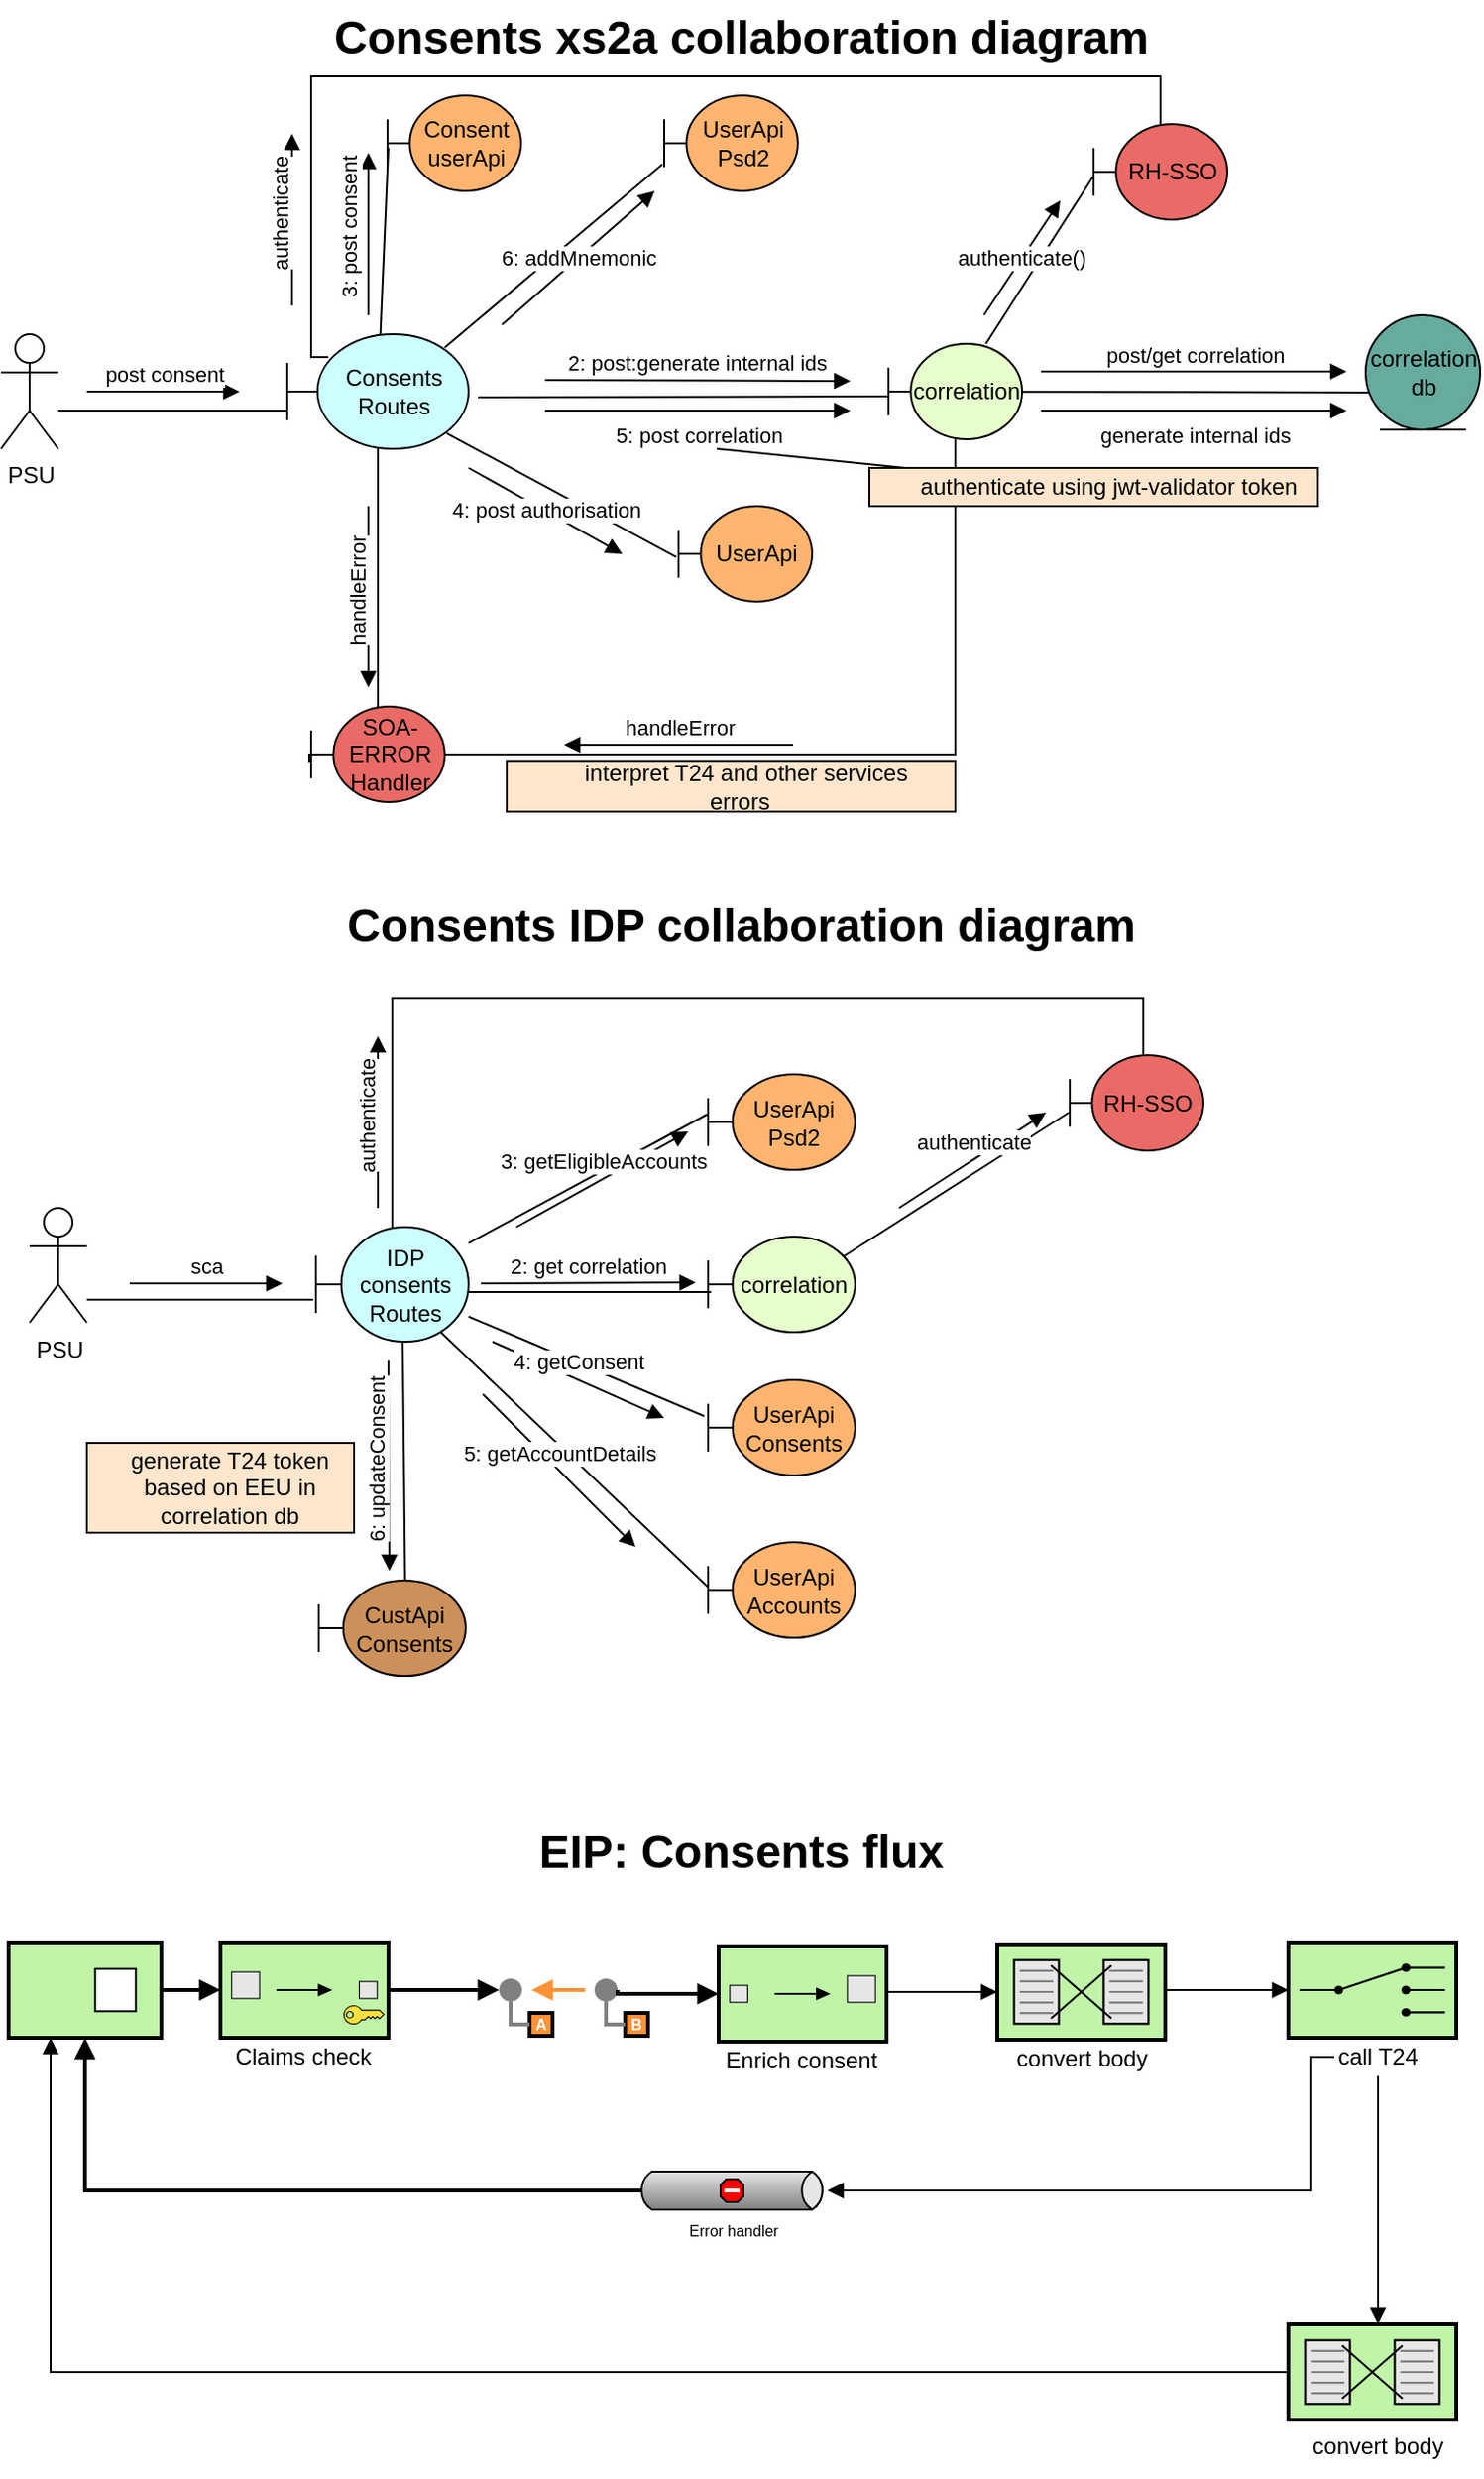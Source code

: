<mxfile version="10.8.0" type="github"><diagram id="684sX0XfvXuVuNEk2pF1" name="Page-1"><mxGraphModel dx="1120" dy="774" grid="1" gridSize="10" guides="1" tooltips="1" connect="1" arrows="1" fold="1" page="1" pageScale="1" pageWidth="850" pageHeight="1100" math="0" shadow="0"><root><mxCell id="0"/><mxCell id="1" parent="0"/><mxCell id="zUb0gYZI1_zbsveK4TQf-42" style="edgeStyle=orthogonalEdgeStyle;rounded=0;orthogonalLoop=1;jettySize=auto;html=1;strokeColor=#000000;endArrow=none;endFill=0;" parent="1" source="zUb0gYZI1_zbsveK4TQf-1" target="zUb0gYZI1_zbsveK4TQf-31" edge="1"><mxGeometry relative="1" as="geometry"><Array as="points"><mxPoint x="132.5" y="215"/><mxPoint x="132.5" y="215"/></Array></mxGeometry></mxCell><mxCell id="zUb0gYZI1_zbsveK4TQf-1" value="PSU&lt;br&gt;" style="shape=umlActor;verticalLabelPosition=bottom;labelBackgroundColor=#ffffff;verticalAlign=top;html=1;outlineConnect=0;" parent="1" vertex="1"><mxGeometry x="37.5" y="175" width="30" height="60" as="geometry"/></mxCell><mxCell id="b8tYHW4TBAF62dfe1MEC-2" style="rounded=0;orthogonalLoop=1;jettySize=auto;html=1;endArrow=none;endFill=0;entryX=0.007;entryY=0.55;entryDx=0;entryDy=0;entryPerimeter=0;" parent="1" source="zUb0gYZI1_zbsveK4TQf-31" target="b8tYHW4TBAF62dfe1MEC-7" edge="1"><mxGeometry relative="1" as="geometry"><mxPoint x="384.757" y="89.386" as="targetPoint"/></mxGeometry></mxCell><mxCell id="b8tYHW4TBAF62dfe1MEC-10" style="edgeStyle=none;rounded=0;orthogonalLoop=1;jettySize=auto;html=1;entryX=-0.017;entryY=0.533;entryDx=0;entryDy=0;entryPerimeter=0;shadow=0;endArrow=none;endFill=0;strokeColor=#000000;exitX=0.88;exitY=0.865;exitDx=0;exitDy=0;exitPerimeter=0;" parent="1" source="zUb0gYZI1_zbsveK4TQf-31" target="b8tYHW4TBAF62dfe1MEC-9" edge="1"><mxGeometry relative="1" as="geometry"/></mxCell><mxCell id="b8tYHW4TBAF62dfe1MEC-13" style="edgeStyle=none;rounded=0;orthogonalLoop=1;jettySize=auto;html=1;entryX=-0.005;entryY=0.55;entryDx=0;entryDy=0;entryPerimeter=0;shadow=0;endArrow=none;endFill=0;strokeColor=#000000;" parent="1" target="b8tYHW4TBAF62dfe1MEC-12" edge="1"><mxGeometry relative="1" as="geometry"><mxPoint x="287.5" y="208" as="sourcePoint"/></mxGeometry></mxCell><mxCell id="7kEMaKD0HGbQx_u22iSO-6" style="edgeStyle=orthogonalEdgeStyle;rounded=0;orthogonalLoop=1;jettySize=auto;html=1;endArrow=none;endFill=0;" edge="1" parent="1" source="zUb0gYZI1_zbsveK4TQf-31" target="7kEMaKD0HGbQx_u22iSO-5"><mxGeometry relative="1" as="geometry"/></mxCell><mxCell id="7kEMaKD0HGbQx_u22iSO-46" style="edgeStyle=none;rounded=0;orthogonalLoop=1;jettySize=auto;html=1;entryX=-0.014;entryY=0.72;entryDx=0;entryDy=0;entryPerimeter=0;endArrow=none;endFill=0;exitX=0.868;exitY=0.117;exitDx=0;exitDy=0;exitPerimeter=0;" edge="1" parent="1" source="zUb0gYZI1_zbsveK4TQf-31" target="7kEMaKD0HGbQx_u22iSO-45"><mxGeometry relative="1" as="geometry"/></mxCell><mxCell id="7kEMaKD0HGbQx_u22iSO-49" style="edgeStyle=orthogonalEdgeStyle;rounded=0;orthogonalLoop=1;jettySize=auto;html=1;endArrow=none;endFill=0;exitX=0.226;exitY=0.2;exitDx=0;exitDy=0;exitPerimeter=0;" edge="1" parent="1" source="zUb0gYZI1_zbsveK4TQf-31" target="b8tYHW4TBAF62dfe1MEC-29"><mxGeometry relative="1" as="geometry"><Array as="points"><mxPoint x="200" y="187"/><mxPoint x="200" y="40"/><mxPoint x="645" y="40"/></Array></mxGeometry></mxCell><mxCell id="zUb0gYZI1_zbsveK4TQf-31" value="Consents&lt;br&gt;Routes&lt;br&gt;" style="shape=umlBoundary;whiteSpace=wrap;html=1;fillColor=#CCFFFF;" parent="1" vertex="1"><mxGeometry x="187.5" y="175" width="95" height="60" as="geometry"/></mxCell><mxCell id="zUb0gYZI1_zbsveK4TQf-38" value="post consent&lt;br&gt;" style="html=1;verticalAlign=bottom;endArrow=block;" parent="1" edge="1"><mxGeometry width="80" relative="1" as="geometry"><mxPoint x="82.5" y="205" as="sourcePoint"/><mxPoint x="162.5" y="205" as="targetPoint"/></mxGeometry></mxCell><mxCell id="b8tYHW4TBAF62dfe1MEC-5" value="3: post consent&lt;br&gt;" style="verticalAlign=middle;endArrow=block;shadow=0;strokeColor=#000000;labelBorderColor=none;html=1;horizontal=0;fontStyle=0" parent="1" edge="1"><mxGeometry x="0.077" y="10" width="80" relative="1" as="geometry"><mxPoint x="230" y="165" as="sourcePoint"/><mxPoint x="230" y="80" as="targetPoint"/><mxPoint as="offset"/></mxGeometry></mxCell><mxCell id="b8tYHW4TBAF62dfe1MEC-7" value="Consent userApi&lt;br&gt;" style="shape=umlBoundary;whiteSpace=wrap;html=1;fillColor=#FFB570;" parent="1" vertex="1"><mxGeometry x="240" y="50" width="70" height="50" as="geometry"/></mxCell><mxCell id="b8tYHW4TBAF62dfe1MEC-9" value="UserApi&lt;br&gt;" style="shape=umlBoundary;whiteSpace=wrap;html=1;fillColor=#FFB570;" parent="1" vertex="1"><mxGeometry x="392.5" y="265" width="70" height="50" as="geometry"/></mxCell><mxCell id="b8tYHW4TBAF62dfe1MEC-11" value="4: post authorisation&lt;br&gt;" style="verticalAlign=middle;endArrow=block;shadow=0;strokeColor=#000000;labelBorderColor=none;html=1;horizontal=1;fontStyle=0" parent="1" edge="1"><mxGeometry width="80" relative="1" as="geometry"><mxPoint x="282.5" y="245" as="sourcePoint"/><mxPoint x="363" y="290" as="targetPoint"/><mxPoint as="offset"/></mxGeometry></mxCell><mxCell id="b8tYHW4TBAF62dfe1MEC-30" style="edgeStyle=none;rounded=0;orthogonalLoop=1;jettySize=auto;html=1;entryX=-0.005;entryY=0.55;entryDx=0;entryDy=0;entryPerimeter=0;shadow=0;endArrow=none;endFill=0;strokeColor=#000000;" parent="1" source="b8tYHW4TBAF62dfe1MEC-12" target="b8tYHW4TBAF62dfe1MEC-29" edge="1"><mxGeometry relative="1" as="geometry"/></mxCell><mxCell id="b8tYHW4TBAF62dfe1MEC-35" style="edgeStyle=none;rounded=0;orthogonalLoop=1;jettySize=auto;html=1;entryX=0.026;entryY=0.674;entryDx=0;entryDy=0;entryPerimeter=0;shadow=0;endArrow=none;endFill=0;strokeColor=#000000;" parent="1" source="b8tYHW4TBAF62dfe1MEC-12" target="b8tYHW4TBAF62dfe1MEC-32" edge="1"><mxGeometry relative="1" as="geometry"/></mxCell><mxCell id="7kEMaKD0HGbQx_u22iSO-7" style="edgeStyle=orthogonalEdgeStyle;rounded=0;orthogonalLoop=1;jettySize=auto;html=1;endArrow=none;endFill=0;entryX=-0.014;entryY=0.58;entryDx=0;entryDy=0;entryPerimeter=0;" edge="1" parent="1" source="b8tYHW4TBAF62dfe1MEC-12" target="7kEMaKD0HGbQx_u22iSO-5"><mxGeometry relative="1" as="geometry"><mxPoint x="330" y="395" as="targetPoint"/><Array as="points"><mxPoint x="538" y="395"/><mxPoint x="199" y="395"/></Array></mxGeometry></mxCell><mxCell id="b8tYHW4TBAF62dfe1MEC-12" value="correlation" style="shape=umlBoundary;whiteSpace=wrap;html=1;fillColor=#E6FFCC;" parent="1" vertex="1"><mxGeometry x="502.5" y="180" width="70" height="50" as="geometry"/></mxCell><mxCell id="b8tYHW4TBAF62dfe1MEC-14" value="5: post correlation&lt;br&gt;" style="html=1;verticalAlign=top;endArrow=block;" parent="1" edge="1"><mxGeometry width="80" relative="1" as="geometry"><mxPoint x="322.5" y="215" as="sourcePoint"/><mxPoint x="482.5" y="215" as="targetPoint"/></mxGeometry></mxCell><mxCell id="b8tYHW4TBAF62dfe1MEC-17" value="2: post:generate internal ids&lt;br&gt;" style="html=1;verticalAlign=bottom;endArrow=block;" parent="1" edge="1"><mxGeometry width="80" relative="1" as="geometry"><mxPoint x="322.5" y="199" as="sourcePoint"/><mxPoint x="482.5" y="199.5" as="targetPoint"/></mxGeometry></mxCell><mxCell id="b8tYHW4TBAF62dfe1MEC-22" value="" style="group" parent="1" vertex="1" connectable="0"><mxGeometry x="492.5" y="235" width="235" height="60" as="geometry"/></mxCell><mxCell id="b8tYHW4TBAF62dfe1MEC-23" value="" style="group" parent="b8tYHW4TBAF62dfe1MEC-22" vertex="1" connectable="0"><mxGeometry width="235" height="60" as="geometry"/></mxCell><mxCell id="b8tYHW4TBAF62dfe1MEC-18" value="" style="rounded=0;whiteSpace=wrap;html=1;fillColor=#FFE6CC;" parent="b8tYHW4TBAF62dfe1MEC-23" vertex="1"><mxGeometry y="10" width="235" height="20" as="geometry"/></mxCell><mxCell id="b8tYHW4TBAF62dfe1MEC-20" value="authenticate using jwt-validator token" style="text;html=1;strokeColor=none;fillColor=none;align=center;verticalAlign=middle;whiteSpace=wrap;rounded=0;" parent="b8tYHW4TBAF62dfe1MEC-23" vertex="1"><mxGeometry x="20" y="10" width="210" height="20" as="geometry"/></mxCell><mxCell id="b8tYHW4TBAF62dfe1MEC-28" style="edgeStyle=none;rounded=0;orthogonalLoop=1;jettySize=auto;html=1;shadow=0;endArrow=none;endFill=0;strokeColor=#000000;" parent="1" source="b8tYHW4TBAF62dfe1MEC-18" edge="1"><mxGeometry relative="1" as="geometry"><mxPoint x="412.5" y="235" as="targetPoint"/></mxGeometry></mxCell><mxCell id="b8tYHW4TBAF62dfe1MEC-29" value="RH-SSO" style="shape=umlBoundary;whiteSpace=wrap;html=1;fillColor=#EA6B66;" parent="1" vertex="1"><mxGeometry x="610" y="65" width="70" height="50" as="geometry"/></mxCell><mxCell id="b8tYHW4TBAF62dfe1MEC-31" value="authenticate()&lt;br&gt;" style="verticalAlign=middle;endArrow=block;shadow=0;strokeColor=#000000;labelBorderColor=none;html=1;horizontal=1;fontStyle=0" parent="1" edge="1"><mxGeometry width="80" relative="1" as="geometry"><mxPoint x="552.5" y="165" as="sourcePoint"/><mxPoint x="592.5" y="105" as="targetPoint"/><mxPoint as="offset"/></mxGeometry></mxCell><mxCell id="b8tYHW4TBAF62dfe1MEC-32" value="correlation&lt;br&gt;db&lt;br&gt;" style="ellipse;shape=umlEntity;whiteSpace=wrap;html=1;fillColor=#67AB9F;" parent="1" vertex="1"><mxGeometry x="752.5" y="165" width="60" height="60" as="geometry"/></mxCell><mxCell id="b8tYHW4TBAF62dfe1MEC-36" value="generate internal ids&lt;br&gt;" style="html=1;verticalAlign=top;endArrow=block;" parent="1" edge="1"><mxGeometry width="80" relative="1" as="geometry"><mxPoint x="582.5" y="215" as="sourcePoint"/><mxPoint x="742.5" y="215" as="targetPoint"/></mxGeometry></mxCell><mxCell id="b8tYHW4TBAF62dfe1MEC-37" value="post/get correlation&lt;br&gt;" style="html=1;verticalAlign=bottom;endArrow=block;" parent="1" edge="1"><mxGeometry width="80" relative="1" as="geometry"><mxPoint x="582.5" y="194.5" as="sourcePoint"/><mxPoint x="742.5" y="194.5" as="targetPoint"/></mxGeometry></mxCell><mxCell id="b8tYHW4TBAF62dfe1MEC-38" value="Consents xs2a collaboration diagram" style="text;strokeColor=none;fillColor=none;html=1;fontSize=24;fontStyle=1;verticalAlign=middle;align=center;" parent="1" vertex="1"><mxGeometry x="375" width="100" height="40" as="geometry"/></mxCell><mxCell id="7kEMaKD0HGbQx_u22iSO-3" value="Consents IDP collaboration diagram" style="text;strokeColor=none;fillColor=none;html=1;fontSize=24;fontStyle=1;verticalAlign=middle;align=center;" vertex="1" parent="1"><mxGeometry x="375" y="465" width="100" height="40" as="geometry"/></mxCell><mxCell id="7kEMaKD0HGbQx_u22iSO-5" value="SOA-ERROR&lt;br&gt;Handler&lt;br&gt;" style="shape=umlBoundary;whiteSpace=wrap;html=1;fillColor=#EA6B66;" vertex="1" parent="1"><mxGeometry x="200" y="370" width="70" height="50" as="geometry"/></mxCell><mxCell id="7kEMaKD0HGbQx_u22iSO-8" value="handleError" style="html=1;verticalAlign=bottom;endArrow=block;" edge="1" parent="1"><mxGeometry width="80" relative="1" as="geometry"><mxPoint x="452.5" y="390" as="sourcePoint"/><mxPoint x="332.5" y="390" as="targetPoint"/></mxGeometry></mxCell><mxCell id="7kEMaKD0HGbQx_u22iSO-9" value="handleError" style="html=1;verticalAlign=bottom;endArrow=block;horizontal=0;" edge="1" parent="1"><mxGeometry width="80" relative="1" as="geometry"><mxPoint x="230" y="265" as="sourcePoint"/><mxPoint x="230" y="360" as="targetPoint"/></mxGeometry></mxCell><mxCell id="7kEMaKD0HGbQx_u22iSO-10" value="" style="group" vertex="1" connectable="0" parent="1"><mxGeometry x="302.5" y="385" width="235" height="90" as="geometry"/></mxCell><mxCell id="7kEMaKD0HGbQx_u22iSO-11" value="" style="group" vertex="1" connectable="0" parent="7kEMaKD0HGbQx_u22iSO-10"><mxGeometry width="235" height="80" as="geometry"/></mxCell><mxCell id="7kEMaKD0HGbQx_u22iSO-12" value="" style="rounded=0;whiteSpace=wrap;html=1;fillColor=#FFE6CC;" vertex="1" parent="7kEMaKD0HGbQx_u22iSO-11"><mxGeometry y="13.333" width="235" height="26.667" as="geometry"/></mxCell><mxCell id="7kEMaKD0HGbQx_u22iSO-13" value="interpret T24 and other services errors&amp;nbsp;&amp;nbsp;" style="text;html=1;strokeColor=none;fillColor=none;align=center;verticalAlign=middle;whiteSpace=wrap;rounded=0;" vertex="1" parent="7kEMaKD0HGbQx_u22iSO-11"><mxGeometry x="20" y="13.333" width="210" height="26.667" as="geometry"/></mxCell><mxCell id="7kEMaKD0HGbQx_u22iSO-21" style="edgeStyle=orthogonalEdgeStyle;rounded=0;orthogonalLoop=1;jettySize=auto;html=1;entryX=-0.019;entryY=0.633;entryDx=0;entryDy=0;entryPerimeter=0;endArrow=none;endFill=0;" edge="1" parent="1" source="7kEMaKD0HGbQx_u22iSO-15" target="7kEMaKD0HGbQx_u22iSO-16"><mxGeometry relative="1" as="geometry"><Array as="points"><mxPoint x="115" y="680.5"/><mxPoint x="115" y="680.5"/></Array></mxGeometry></mxCell><mxCell id="7kEMaKD0HGbQx_u22iSO-15" value="PSU&lt;br&gt;" style="shape=umlActor;verticalLabelPosition=bottom;labelBackgroundColor=#ffffff;verticalAlign=top;html=1;outlineConnect=0;" vertex="1" parent="1"><mxGeometry x="52.5" y="632.5" width="30" height="60" as="geometry"/></mxCell><mxCell id="7kEMaKD0HGbQx_u22iSO-25" style="edgeStyle=orthogonalEdgeStyle;rounded=0;orthogonalLoop=1;jettySize=auto;html=1;entryX=0.021;entryY=0.58;entryDx=0;entryDy=0;entryPerimeter=0;endArrow=none;endFill=0;" edge="1" parent="1" source="7kEMaKD0HGbQx_u22iSO-16" target="7kEMaKD0HGbQx_u22iSO-24"><mxGeometry relative="1" as="geometry"><Array as="points"><mxPoint x="315" y="676.5"/><mxPoint x="315" y="676.5"/></Array></mxGeometry></mxCell><mxCell id="7kEMaKD0HGbQx_u22iSO-28" style="rounded=0;orthogonalLoop=1;jettySize=auto;html=1;entryX=-0.007;entryY=0.42;entryDx=0;entryDy=0;entryPerimeter=0;endArrow=none;endFill=0;" edge="1" parent="1" source="7kEMaKD0HGbQx_u22iSO-16" target="7kEMaKD0HGbQx_u22iSO-27"><mxGeometry relative="1" as="geometry"/></mxCell><mxCell id="7kEMaKD0HGbQx_u22iSO-32" style="edgeStyle=none;rounded=0;orthogonalLoop=1;jettySize=auto;html=1;entryX=-0.026;entryY=0.38;entryDx=0;entryDy=0;entryPerimeter=0;endArrow=none;endFill=0;" edge="1" parent="1" source="7kEMaKD0HGbQx_u22iSO-16" target="7kEMaKD0HGbQx_u22iSO-30"><mxGeometry relative="1" as="geometry"/></mxCell><mxCell id="7kEMaKD0HGbQx_u22iSO-34" style="edgeStyle=none;rounded=0;orthogonalLoop=1;jettySize=auto;html=1;entryX=0.591;entryY=0.5;entryDx=0;entryDy=0;entryPerimeter=0;endArrow=none;endFill=0;" edge="1" parent="1" target="7kEMaKD0HGbQx_u22iSO-33"><mxGeometry relative="1" as="geometry"><mxPoint x="248" y="702.5" as="sourcePoint"/></mxGeometry></mxCell><mxCell id="7kEMaKD0HGbQx_u22iSO-48" style="edgeStyle=orthogonalEdgeStyle;rounded=0;orthogonalLoop=1;jettySize=auto;html=1;endArrow=none;endFill=0;" edge="1" parent="1" source="7kEMaKD0HGbQx_u22iSO-16" target="7kEMaKD0HGbQx_u22iSO-41"><mxGeometry relative="1" as="geometry"><Array as="points"><mxPoint x="243" y="522.5"/><mxPoint x="636" y="522.5"/></Array></mxGeometry></mxCell><mxCell id="7kEMaKD0HGbQx_u22iSO-54" style="rounded=0;orthogonalLoop=1;jettySize=auto;html=1;entryX=0;entryY=0.47;entryDx=0;entryDy=0;entryPerimeter=0;endArrow=none;endFill=0;" edge="1" parent="1" target="7kEMaKD0HGbQx_u22iSO-53"><mxGeometry relative="1" as="geometry"><mxPoint x="260" y="690" as="sourcePoint"/></mxGeometry></mxCell><mxCell id="7kEMaKD0HGbQx_u22iSO-16" value="IDP consents Routes" style="shape=umlBoundary;whiteSpace=wrap;html=1;fillColor=#CCFFFF;" vertex="1" parent="1"><mxGeometry x="202.5" y="642.5" width="80" height="60" as="geometry"/></mxCell><mxCell id="7kEMaKD0HGbQx_u22iSO-23" value="sca&lt;br&gt;" style="html=1;verticalAlign=bottom;endArrow=block;" edge="1" parent="1"><mxGeometry width="80" relative="1" as="geometry"><mxPoint x="105" y="672" as="sourcePoint"/><mxPoint x="185" y="672" as="targetPoint"/></mxGeometry></mxCell><mxCell id="7kEMaKD0HGbQx_u22iSO-43" style="edgeStyle=none;rounded=0;orthogonalLoop=1;jettySize=auto;html=1;endArrow=none;endFill=0;exitX=0.909;exitY=0.22;exitDx=0;exitDy=0;exitPerimeter=0;" edge="1" parent="1" source="7kEMaKD0HGbQx_u22iSO-24"><mxGeometry relative="1" as="geometry"><mxPoint x="597" y="582.5" as="targetPoint"/></mxGeometry></mxCell><mxCell id="7kEMaKD0HGbQx_u22iSO-24" value="correlation" style="shape=umlBoundary;whiteSpace=wrap;html=1;fillColor=#E6FFCC;" vertex="1" parent="1"><mxGeometry x="408" y="647.5" width="77" height="50" as="geometry"/></mxCell><mxCell id="7kEMaKD0HGbQx_u22iSO-26" value="2: get correlation&lt;br&gt;" style="html=1;verticalAlign=bottom;endArrow=block;" edge="1" parent="1"><mxGeometry width="80" relative="1" as="geometry"><mxPoint x="289" y="672" as="sourcePoint"/><mxPoint x="401.5" y="671.5" as="targetPoint"/></mxGeometry></mxCell><mxCell id="7kEMaKD0HGbQx_u22iSO-27" value="UserApi&lt;br&gt;Psd2&lt;br&gt;" style="shape=umlBoundary;whiteSpace=wrap;html=1;fillColor=#FFB570;" vertex="1" parent="1"><mxGeometry x="408" y="562.5" width="77" height="50" as="geometry"/></mxCell><mxCell id="7kEMaKD0HGbQx_u22iSO-29" value="3: getEligibleAccounts" style="html=1;verticalAlign=bottom;endArrow=block;" edge="1" parent="1"><mxGeometry width="80" relative="1" as="geometry"><mxPoint x="307.5" y="642.5" as="sourcePoint"/><mxPoint x="397.5" y="592.5" as="targetPoint"/></mxGeometry></mxCell><mxCell id="7kEMaKD0HGbQx_u22iSO-30" value="UserApi&lt;br&gt;Consents&lt;br&gt;" style="shape=umlBoundary;whiteSpace=wrap;html=1;fillColor=#FFB570;" vertex="1" parent="1"><mxGeometry x="408" y="722.5" width="77" height="50" as="geometry"/></mxCell><mxCell id="7kEMaKD0HGbQx_u22iSO-31" value="4: getConsent" style="html=1;verticalAlign=bottom;endArrow=block;" edge="1" parent="1"><mxGeometry width="80" relative="1" as="geometry"><mxPoint x="295" y="702.5" as="sourcePoint"/><mxPoint x="385" y="742.5" as="targetPoint"/></mxGeometry></mxCell><mxCell id="7kEMaKD0HGbQx_u22iSO-33" value="CustApi&lt;br&gt;Consents&lt;br&gt;" style="shape=umlBoundary;whiteSpace=wrap;html=1;fillColor=#CC915A;" vertex="1" parent="1"><mxGeometry x="204" y="827.5" width="77" height="50" as="geometry"/></mxCell><mxCell id="7kEMaKD0HGbQx_u22iSO-35" value="6: updateConsent" style="html=1;verticalAlign=bottom;endArrow=block;horizontal=0;" edge="1" parent="1"><mxGeometry width="80" relative="1" as="geometry"><mxPoint x="240.5" y="712.5" as="sourcePoint"/><mxPoint x="241" y="822.5" as="targetPoint"/></mxGeometry></mxCell><mxCell id="7kEMaKD0HGbQx_u22iSO-40" value="" style="group" vertex="1" connectable="0" parent="1"><mxGeometry x="55" y="762.5" width="140" height="90" as="geometry"/></mxCell><mxCell id="7kEMaKD0HGbQx_u22iSO-36" value="" style="group" vertex="1" connectable="0" parent="7kEMaKD0HGbQx_u22iSO-40"><mxGeometry width="140" height="90" as="geometry"/></mxCell><mxCell id="7kEMaKD0HGbQx_u22iSO-37" value="" style="group" vertex="1" connectable="0" parent="7kEMaKD0HGbQx_u22iSO-36"><mxGeometry width="140" height="80" as="geometry"/></mxCell><mxCell id="7kEMaKD0HGbQx_u22iSO-38" value="" style="rounded=0;whiteSpace=wrap;html=1;fillColor=#FFE6CC;" vertex="1" parent="7kEMaKD0HGbQx_u22iSO-37"><mxGeometry x="27.5" y="-7" width="140" height="47" as="geometry"/></mxCell><mxCell id="7kEMaKD0HGbQx_u22iSO-39" value="generate T24 token based on EEU in correlation db" style="text;html=1;strokeColor=none;fillColor=none;align=center;verticalAlign=middle;whiteSpace=wrap;rounded=0;" vertex="1" parent="7kEMaKD0HGbQx_u22iSO-37"><mxGeometry x="39.5" y="-7" width="125" height="47" as="geometry"/></mxCell><mxCell id="7kEMaKD0HGbQx_u22iSO-41" value="RH-SSO" style="shape=umlBoundary;whiteSpace=wrap;html=1;fillColor=#EA6B66;" vertex="1" parent="1"><mxGeometry x="597.5" y="552.5" width="70" height="50" as="geometry"/></mxCell><mxCell id="7kEMaKD0HGbQx_u22iSO-44" value="authenticate" style="html=1;verticalAlign=bottom;endArrow=block;" edge="1" parent="1"><mxGeometry width="80" relative="1" as="geometry"><mxPoint x="508" y="632.5" as="sourcePoint"/><mxPoint x="585" y="582.5" as="targetPoint"/></mxGeometry></mxCell><mxCell id="7kEMaKD0HGbQx_u22iSO-45" value="UserApi&lt;br&gt;Psd2&lt;br&gt;" style="shape=umlBoundary;whiteSpace=wrap;html=1;fillColor=#FFB570;" vertex="1" parent="1"><mxGeometry x="385" y="50" width="70" height="50" as="geometry"/></mxCell><mxCell id="7kEMaKD0HGbQx_u22iSO-47" value="6: addMnemonic" style="html=1;verticalAlign=middle;endArrow=block;horizontal=1;" edge="1" parent="1"><mxGeometry width="80" relative="1" as="geometry"><mxPoint x="300" y="170" as="sourcePoint"/><mxPoint x="380" y="100" as="targetPoint"/></mxGeometry></mxCell><mxCell id="7kEMaKD0HGbQx_u22iSO-50" value="authenticate" style="html=1;verticalAlign=bottom;endArrow=block;horizontal=0;" edge="1" parent="1"><mxGeometry width="80" relative="1" as="geometry"><mxPoint x="190" y="160" as="sourcePoint"/><mxPoint x="190" y="70" as="targetPoint"/></mxGeometry></mxCell><mxCell id="7kEMaKD0HGbQx_u22iSO-51" value="authenticate" style="html=1;verticalAlign=bottom;endArrow=block;horizontal=0;" edge="1" parent="1"><mxGeometry width="80" relative="1" as="geometry"><mxPoint x="235" y="632.5" as="sourcePoint"/><mxPoint x="235" y="542.5" as="targetPoint"/></mxGeometry></mxCell><mxCell id="7kEMaKD0HGbQx_u22iSO-53" value="UserApi&lt;br&gt;Accounts&lt;br&gt;" style="shape=umlBoundary;whiteSpace=wrap;html=1;fillColor=#FFB570;" vertex="1" parent="1"><mxGeometry x="408" y="807.5" width="77" height="50" as="geometry"/></mxCell><mxCell id="7kEMaKD0HGbQx_u22iSO-55" value="5: getAccountDetails" style="html=1;verticalAlign=bottom;endArrow=block;" edge="1" parent="1"><mxGeometry width="80" relative="1" as="geometry"><mxPoint x="290" y="730" as="sourcePoint"/><mxPoint x="370" y="810" as="targetPoint"/></mxGeometry></mxCell><mxCell id="7kEMaKD0HGbQx_u22iSO-57" value="EIP: Consents flux" style="text;strokeColor=none;fillColor=none;html=1;fontSize=24;fontStyle=1;verticalAlign=middle;align=center;" vertex="1" parent="1"><mxGeometry x="375" y="950" width="100" height="40" as="geometry"/></mxCell><mxCell id="7kEMaKD0HGbQx_u22iSO-58" value="" style="strokeWidth=2;dashed=0;align=center;fontSize=8;shape=rect;verticalLabelPosition=bottom;verticalAlign=top;fillColor=#c0f5a9;strokeColor=#000000;" vertex="1" parent="1"><mxGeometry x="41.5" y="1017" width="80" height="50" as="geometry"/></mxCell><mxCell id="7kEMaKD0HGbQx_u22iSO-59" value="" style="strokeWidth=1;dashed=0;align=center;fontSize=8;shape=rect;fillColor=#ffffff;strokeColor=#000000;" vertex="1" parent="7kEMaKD0HGbQx_u22iSO-58"><mxGeometry x="45.333" y="13.889" width="21.333" height="22.222" as="geometry"/></mxCell><mxCell id="7kEMaKD0HGbQx_u22iSO-66" style="edgeStyle=orthogonalEdgeStyle;rounded=0;html=1;endArrow=block;endFill=1;jettySize=auto;orthogonalLoop=1;strokeWidth=2;startArrow=none;startFill=0;exitX=1;exitY=0.5;exitDx=0;exitDy=0;" edge="1" parent="1" source="7kEMaKD0HGbQx_u22iSO-58" target="7kEMaKD0HGbQx_u22iSO-62"><mxGeometry relative="1" as="geometry"><mxPoint x="63.5" y="957" as="sourcePoint"/><mxPoint x="163.5" y="957" as="targetPoint"/></mxGeometry></mxCell><mxCell id="7kEMaKD0HGbQx_u22iSO-67" value="Error handler" style="strokeWidth=1;strokeColor=#000000;dashed=0;align=center;html=1;fontSize=8;shape=mxgraph.eip.deadLetterChannel;verticalLabelPosition=bottom;labelBackgroundColor=#ffffff;verticalAlign=top;" vertex="1" parent="1"><mxGeometry x="370.5" y="1137" width="100" height="20" as="geometry"/></mxCell><mxCell id="7kEMaKD0HGbQx_u22iSO-69" style="edgeStyle=orthogonalEdgeStyle;rounded=0;html=1;endArrow=block;endFill=1;jettySize=auto;orthogonalLoop=1;strokeWidth=2;startArrow=none;startFill=0;exitX=0;exitY=0.5;exitDx=2.7;exitDy=0;exitPerimeter=0;entryX=0.5;entryY=1;entryDx=0;entryDy=0;" edge="1" parent="1" source="7kEMaKD0HGbQx_u22iSO-67" target="7kEMaKD0HGbQx_u22iSO-58"><mxGeometry relative="1" as="geometry"><mxPoint x="131.5" y="1052" as="sourcePoint"/><mxPoint x="170.5" y="1052" as="targetPoint"/></mxGeometry></mxCell><mxCell id="7kEMaKD0HGbQx_u22iSO-95" value="" style="group" vertex="1" connectable="0" parent="1"><mxGeometry x="558.5" y="1018" width="90" height="70" as="geometry"/></mxCell><mxCell id="7kEMaKD0HGbQx_u22iSO-74" value="" style="strokeWidth=2;outlineConnect=0;dashed=0;align=center;fontSize=8;shape=mxgraph.eip.message_translator;fillColor=#c0f5a9;strokeColor=#000000;verticalLabelPosition=bottom;verticalAlign=top;" vertex="1" parent="7kEMaKD0HGbQx_u22iSO-95"><mxGeometry x="1" width="88" height="50" as="geometry"/></mxCell><mxCell id="7kEMaKD0HGbQx_u22iSO-77" value="convert body" style="text;html=1;strokeColor=none;fillColor=none;align=center;verticalAlign=middle;whiteSpace=wrap;rounded=0;" vertex="1" parent="7kEMaKD0HGbQx_u22iSO-95"><mxGeometry y="50" width="90" height="20" as="geometry"/></mxCell><mxCell id="7kEMaKD0HGbQx_u22iSO-96" value="" style="group" vertex="1" connectable="0" parent="1"><mxGeometry x="411.5" y="1019" width="90" height="70" as="geometry"/></mxCell><mxCell id="7kEMaKD0HGbQx_u22iSO-70" value="" style="strokeWidth=2;outlineConnect=0;dashed=0;align=center;fontSize=8;fillColor=#c0f5a9;verticalLabelPosition=bottom;verticalAlign=top;strokeColor=#000000;shape=mxgraph.eip.content_enricher;gradientColor=none;" vertex="1" parent="7kEMaKD0HGbQx_u22iSO-96"><mxGeometry x="2" width="88" height="50" as="geometry"/></mxCell><mxCell id="7kEMaKD0HGbQx_u22iSO-73" value="Enrich consent" style="text;html=1;strokeColor=none;fillColor=none;align=center;verticalAlign=middle;whiteSpace=wrap;rounded=0;" vertex="1" parent="7kEMaKD0HGbQx_u22iSO-96"><mxGeometry y="50" width="90" height="20" as="geometry"/></mxCell><mxCell id="7kEMaKD0HGbQx_u22iSO-97" value="" style="group" vertex="1" connectable="0" parent="1"><mxGeometry x="150.5" y="1017" width="90" height="70" as="geometry"/></mxCell><mxCell id="7kEMaKD0HGbQx_u22iSO-62" value="" style="strokeWidth=2;outlineConnect=0;dashed=0;align=center;fontSize=8;fillColor=#c0f5a9;verticalLabelPosition=bottom;verticalAlign=top;strokeColor=#000000;shape=mxgraph.eip.claim_check;" vertex="1" parent="7kEMaKD0HGbQx_u22iSO-97"><mxGeometry x="2" width="88" height="50" as="geometry"/></mxCell><mxCell id="7kEMaKD0HGbQx_u22iSO-72" value="Claims check" style="text;html=1;strokeColor=none;fillColor=none;align=center;verticalAlign=middle;whiteSpace=wrap;rounded=0;" vertex="1" parent="7kEMaKD0HGbQx_u22iSO-97"><mxGeometry y="50" width="90" height="20" as="geometry"/></mxCell><mxCell id="7kEMaKD0HGbQx_u22iSO-103" style="edgeStyle=none;rounded=0;orthogonalLoop=1;jettySize=auto;html=1;entryX=1;entryY=0.5;entryDx=0;entryDy=0;entryPerimeter=0;endArrow=none;endFill=0;" edge="1" parent="7kEMaKD0HGbQx_u22iSO-97" source="7kEMaKD0HGbQx_u22iSO-62" target="7kEMaKD0HGbQx_u22iSO-62"><mxGeometry relative="1" as="geometry"/></mxCell><mxCell id="7kEMaKD0HGbQx_u22iSO-98" value="" style="group" vertex="1" connectable="0" parent="1"><mxGeometry x="298.5" y="1036" width="78" height="30" as="geometry"/></mxCell><mxCell id="7kEMaKD0HGbQx_u22iSO-85" value="" style="endArrow=block;html=1;endFill=1;strokeWidth=2;strokeColor=#FF9238" edge="1" parent="7kEMaKD0HGbQx_u22iSO-98"><mxGeometry relative="1" as="geometry"><mxPoint x="45" y="6" as="sourcePoint"/><mxPoint x="17" y="6" as="targetPoint"/></mxGeometry></mxCell><mxCell id="7kEMaKD0HGbQx_u22iSO-86" value="" style="strokeWidth=2;dashed=0;align=center;fontSize=8;shape=ellipse;fillColor=#808080;strokeColor=none;" vertex="1" parent="7kEMaKD0HGbQx_u22iSO-98"><mxGeometry width="12" height="12" as="geometry"/></mxCell><mxCell id="7kEMaKD0HGbQx_u22iSO-87" value="A" style="strokeWidth=2;dashed=0;align=center;fontSize=8;shape=rect;fillColor=#FF9238;strokeColor=#000000;fontStyle=1;fontColor=#ffffff;" vertex="1" parent="7kEMaKD0HGbQx_u22iSO-98"><mxGeometry x="16" y="18" width="12" height="12" as="geometry"/></mxCell><mxCell id="7kEMaKD0HGbQx_u22iSO-83" value="" style="edgeStyle=orthogonalEdgeStyle;rounded=0;exitX=0;exitY=0.5;endArrow=none;dashed=0;html=1;strokeColor=#808080;strokeWidth=2;" edge="1" source="7kEMaKD0HGbQx_u22iSO-87" target="7kEMaKD0HGbQx_u22iSO-86" parent="7kEMaKD0HGbQx_u22iSO-98"><mxGeometry relative="1" as="geometry"/></mxCell><mxCell id="7kEMaKD0HGbQx_u22iSO-88" value="" style="strokeWidth=2;dashed=0;align=center;fontSize=8;shape=ellipse;fillColor=#808080;strokeColor=none;" vertex="1" parent="7kEMaKD0HGbQx_u22iSO-98"><mxGeometry x="50" width="12" height="12" as="geometry"/></mxCell><mxCell id="7kEMaKD0HGbQx_u22iSO-89" value="B" style="strokeWidth=2;dashed=0;align=center;fontSize=8;shape=rect;fillColor=#FF9238;strokeColor=#000000;fontStyle=1;fontColor=#ffffff;" vertex="1" parent="7kEMaKD0HGbQx_u22iSO-98"><mxGeometry x="66" y="18" width="12" height="12" as="geometry"/></mxCell><mxCell id="7kEMaKD0HGbQx_u22iSO-84" value="" style="edgeStyle=orthogonalEdgeStyle;rounded=0;exitX=0;exitY=0.5;endArrow=none;dashed=0;html=1;strokeColor=#808080;strokeWidth=2;" edge="1" source="7kEMaKD0HGbQx_u22iSO-89" target="7kEMaKD0HGbQx_u22iSO-88" parent="7kEMaKD0HGbQx_u22iSO-98"><mxGeometry relative="1" as="geometry"/></mxCell><mxCell id="7kEMaKD0HGbQx_u22iSO-102" style="edgeStyle=orthogonalEdgeStyle;rounded=0;html=1;endArrow=block;endFill=1;jettySize=auto;orthogonalLoop=1;strokeWidth=2;startArrow=none;startFill=0;entryX=0;entryY=0.5;entryDx=0;entryDy=0;" edge="1" parent="1" source="7kEMaKD0HGbQx_u22iSO-62" target="7kEMaKD0HGbQx_u22iSO-86"><mxGeometry relative="1" as="geometry"><mxPoint x="250.5" y="1042" as="sourcePoint"/><mxPoint x="281.5" y="1042" as="targetPoint"/></mxGeometry></mxCell><mxCell id="7kEMaKD0HGbQx_u22iSO-107" style="edgeStyle=orthogonalEdgeStyle;rounded=0;html=1;endArrow=block;endFill=1;jettySize=auto;orthogonalLoop=1;strokeWidth=2;startArrow=none;startFill=0;exitX=1;exitY=0.5;exitDx=0;exitDy=0;" edge="1" parent="1" source="7kEMaKD0HGbQx_u22iSO-88" target="7kEMaKD0HGbQx_u22iSO-70"><mxGeometry relative="1" as="geometry"><mxPoint x="378.5" y="1076" as="sourcePoint"/><mxPoint x="436.5" y="1076" as="targetPoint"/><Array as="points"><mxPoint x="360.5" y="1044"/></Array></mxGeometry></mxCell><mxCell id="7kEMaKD0HGbQx_u22iSO-110" value="" style="group" vertex="1" connectable="0" parent="1"><mxGeometry x="712" y="1017" width="88" height="70" as="geometry"/></mxCell><mxCell id="7kEMaKD0HGbQx_u22iSO-78" value="" style="strokeWidth=2;outlineConnect=0;dashed=0;align=center;fontSize=8;shape=mxgraph.eip.content_based_router;verticalLabelPosition=bottom;verticalAlign=top;fillColor=#c0f5a9;strokeColor=#000000;" vertex="1" parent="7kEMaKD0HGbQx_u22iSO-110"><mxGeometry width="88" height="50" as="geometry"/></mxCell><mxCell id="7kEMaKD0HGbQx_u22iSO-109" value="call T24" style="text;html=1;strokeColor=none;fillColor=none;align=center;verticalAlign=middle;whiteSpace=wrap;rounded=0;" vertex="1" parent="7kEMaKD0HGbQx_u22iSO-110"><mxGeometry x="24" y="50" width="46" height="20" as="geometry"/></mxCell><mxCell id="7kEMaKD0HGbQx_u22iSO-112" style="edgeStyle=elbowEdgeStyle;rounded=0;orthogonalLoop=1;jettySize=auto;html=1;endArrow=block;endFill=1;" edge="1" parent="1" source="7kEMaKD0HGbQx_u22iSO-109" target="7kEMaKD0HGbQx_u22iSO-67"><mxGeometry relative="1" as="geometry"><Array as="points"><mxPoint x="723.5" y="1117"/><mxPoint x="663.5" y="1147"/><mxPoint x="723.5" y="1137"/></Array></mxGeometry></mxCell><mxCell id="7kEMaKD0HGbQx_u22iSO-115" style="edgeStyle=elbowEdgeStyle;rounded=0;orthogonalLoop=1;jettySize=auto;html=1;endArrow=block;endFill=1;entryX=0;entryY=0.5;entryDx=0;entryDy=0;entryPerimeter=0;" edge="1" parent="1" source="7kEMaKD0HGbQx_u22iSO-70" target="7kEMaKD0HGbQx_u22iSO-74"><mxGeometry relative="1" as="geometry"><mxPoint x="553.5" y="1050" as="targetPoint"/><Array as="points"><mxPoint x="513.5" y="1043"/><mxPoint x="523.5" y="1050"/></Array></mxGeometry></mxCell><mxCell id="7kEMaKD0HGbQx_u22iSO-116" style="edgeStyle=elbowEdgeStyle;rounded=0;orthogonalLoop=1;jettySize=auto;html=1;entryX=0;entryY=0.5;entryDx=0;entryDy=0;entryPerimeter=0;endArrow=block;endFill=1;" edge="1" parent="1" source="7kEMaKD0HGbQx_u22iSO-74" target="7kEMaKD0HGbQx_u22iSO-78"><mxGeometry relative="1" as="geometry"><Array as="points"><mxPoint x="663.5" y="1042"/></Array></mxGeometry></mxCell><mxCell id="7kEMaKD0HGbQx_u22iSO-120" style="edgeStyle=elbowEdgeStyle;rounded=0;orthogonalLoop=1;jettySize=auto;html=1;endArrow=block;endFill=1;" edge="1" parent="1" source="7kEMaKD0HGbQx_u22iSO-109" target="7kEMaKD0HGbQx_u22iSO-119"><mxGeometry relative="1" as="geometry"/></mxCell><mxCell id="7kEMaKD0HGbQx_u22iSO-123" value="" style="group" vertex="1" connectable="0" parent="1"><mxGeometry x="703.5" y="1217" width="110" height="80" as="geometry"/></mxCell><mxCell id="7kEMaKD0HGbQx_u22iSO-119" value="" style="strokeWidth=2;outlineConnect=0;dashed=0;align=center;fontSize=8;shape=mxgraph.eip.message_translator;fillColor=#c0f5a9;strokeColor=#000000;verticalLabelPosition=bottom;verticalAlign=top;" vertex="1" parent="7kEMaKD0HGbQx_u22iSO-123"><mxGeometry x="8.5" width="88" height="50" as="geometry"/></mxCell><mxCell id="7kEMaKD0HGbQx_u22iSO-121" value="convert body" style="text;html=1;strokeColor=none;fillColor=none;align=center;verticalAlign=top;whiteSpace=wrap;rounded=0;horizontal=1;" vertex="1" parent="7kEMaKD0HGbQx_u22iSO-123"><mxGeometry y="50" width="110" height="30" as="geometry"/></mxCell><mxCell id="7kEMaKD0HGbQx_u22iSO-124" style="edgeStyle=elbowEdgeStyle;rounded=0;orthogonalLoop=1;jettySize=auto;html=1;endArrow=block;endFill=1;" edge="1" parent="1" source="7kEMaKD0HGbQx_u22iSO-119" target="7kEMaKD0HGbQx_u22iSO-58"><mxGeometry relative="1" as="geometry"><Array as="points"><mxPoint x="63.5" y="1197"/><mxPoint x="103.5" y="1127"/><mxPoint x="81.5" y="1227"/></Array></mxGeometry></mxCell></root></mxGraphModel></diagram></mxfile>